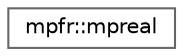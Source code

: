 digraph "类继承关系图"
{
 // LATEX_PDF_SIZE
  bgcolor="transparent";
  edge [fontname=Helvetica,fontsize=10,labelfontname=Helvetica,labelfontsize=10];
  node [fontname=Helvetica,fontsize=10,shape=box,height=0.2,width=0.4];
  rankdir="LR";
  Node0 [id="Node000000",label="mpfr::mpreal",height=0.2,width=0.4,color="grey40", fillcolor="white", style="filled",URL="$classmpfr_1_1mpreal.html",tooltip=" "];
}

